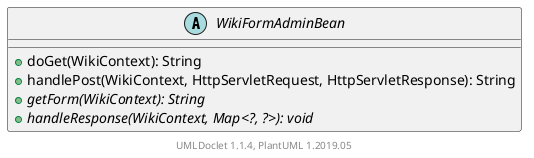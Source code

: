@startuml

    abstract class WikiFormAdminBean [[WikiFormAdminBean.html]] {
        +doGet(WikiContext): String
        +handlePost(WikiContext, HttpServletRequest, HttpServletResponse): String
        {abstract} +getForm(WikiContext): String
        {abstract} +handleResponse(WikiContext, Map<?, ?>): void
    }


    center footer UMLDoclet 1.1.4, PlantUML 1.2019.05
@enduml
